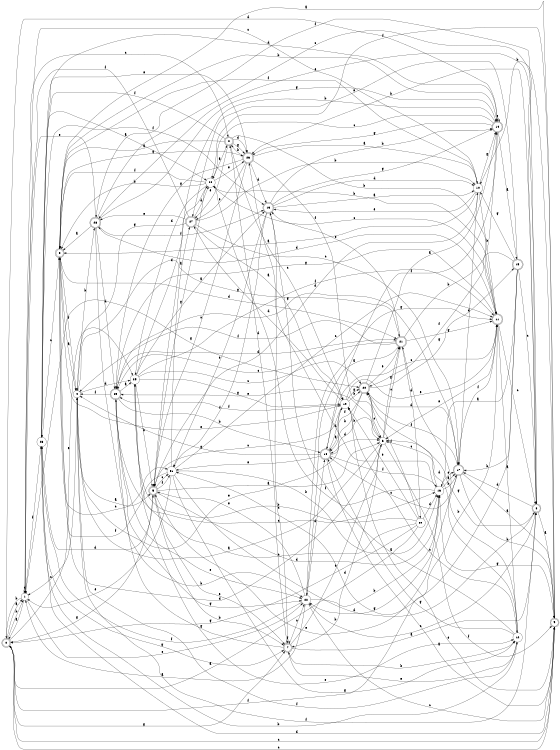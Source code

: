 digraph n26_1 {
__start0 [label="" shape="none"];

rankdir=LR;
size="8,5";

s0 [style="rounded,filled", color="black", fillcolor="white" shape="doublecircle", label="0"];
s1 [style="filled", color="black", fillcolor="white" shape="circle", label="1"];
s2 [style="rounded,filled", color="black", fillcolor="white" shape="doublecircle", label="2"];
s3 [style="rounded,filled", color="black", fillcolor="white" shape="doublecircle", label="3"];
s4 [style="filled", color="black", fillcolor="white" shape="circle", label="4"];
s5 [style="rounded,filled", color="black", fillcolor="white" shape="doublecircle", label="5"];
s6 [style="filled", color="black", fillcolor="white" shape="circle", label="6"];
s7 [style="rounded,filled", color="black", fillcolor="white" shape="doublecircle", label="7"];
s8 [style="rounded,filled", color="black", fillcolor="white" shape="doublecircle", label="8"];
s9 [style="rounded,filled", color="black", fillcolor="white" shape="doublecircle", label="9"];
s10 [style="filled", color="black", fillcolor="white" shape="circle", label="10"];
s11 [style="rounded,filled", color="black", fillcolor="white" shape="doublecircle", label="11"];
s12 [style="filled", color="black", fillcolor="white" shape="circle", label="12"];
s13 [style="rounded,filled", color="black", fillcolor="white" shape="doublecircle", label="13"];
s14 [style="rounded,filled", color="black", fillcolor="white" shape="doublecircle", label="14"];
s15 [style="rounded,filled", color="black", fillcolor="white" shape="doublecircle", label="15"];
s16 [style="filled", color="black", fillcolor="white" shape="circle", label="16"];
s17 [style="rounded,filled", color="black", fillcolor="white" shape="doublecircle", label="17"];
s18 [style="rounded,filled", color="black", fillcolor="white" shape="doublecircle", label="18"];
s19 [style="filled", color="black", fillcolor="white" shape="circle", label="19"];
s20 [style="rounded,filled", color="black", fillcolor="white" shape="doublecircle", label="20"];
s21 [style="rounded,filled", color="black", fillcolor="white" shape="doublecircle", label="21"];
s22 [style="filled", color="black", fillcolor="white" shape="circle", label="22"];
s23 [style="filled", color="black", fillcolor="white" shape="circle", label="23"];
s24 [style="filled", color="black", fillcolor="white" shape="circle", label="24"];
s25 [style="filled", color="black", fillcolor="white" shape="circle", label="25"];
s26 [style="rounded,filled", color="black", fillcolor="white" shape="doublecircle", label="26"];
s27 [style="rounded,filled", color="black", fillcolor="white" shape="doublecircle", label="27"];
s28 [style="rounded,filled", color="black", fillcolor="white" shape="doublecircle", label="28"];
s29 [style="rounded,filled", color="black", fillcolor="white" shape="doublecircle", label="29"];
s30 [style="filled", color="black", fillcolor="white" shape="circle", label="30"];
s31 [style="filled", color="black", fillcolor="white" shape="circle", label="31"];
s0 -> s1 [label="a"];
s0 -> s1 [label="b"];
s0 -> s9 [label="c"];
s0 -> s14 [label="d"];
s0 -> s25 [label="e"];
s0 -> s11 [label="f"];
s0 -> s7 [label="g"];
s1 -> s0 [label="a"];
s1 -> s0 [label="b"];
s1 -> s2 [label="c"];
s1 -> s1 [label="d"];
s1 -> s22 [label="e"];
s1 -> s23 [label="f"];
s1 -> s20 [label="g"];
s2 -> s3 [label="a"];
s2 -> s11 [label="b"];
s2 -> s19 [label="c"];
s2 -> s26 [label="d"];
s2 -> s27 [label="e"];
s2 -> s23 [label="f"];
s2 -> s26 [label="g"];
s3 -> s4 [label="a"];
s3 -> s14 [label="b"];
s3 -> s31 [label="c"];
s3 -> s21 [label="d"];
s3 -> s19 [label="e"];
s3 -> s4 [label="f"];
s3 -> s26 [label="g"];
s4 -> s5 [label="a"];
s4 -> s28 [label="b"];
s4 -> s1 [label="c"];
s4 -> s25 [label="d"];
s4 -> s6 [label="e"];
s4 -> s8 [label="f"];
s4 -> s21 [label="g"];
s5 -> s6 [label="a"];
s5 -> s7 [label="b"];
s5 -> s31 [label="c"];
s5 -> s16 [label="d"];
s5 -> s7 [label="e"];
s5 -> s31 [label="f"];
s5 -> s0 [label="g"];
s6 -> s4 [label="a"];
s6 -> s7 [label="b"];
s6 -> s21 [label="c"];
s6 -> s3 [label="d"];
s6 -> s29 [label="e"];
s6 -> s9 [label="f"];
s6 -> s21 [label="g"];
s7 -> s8 [label="a"];
s7 -> s12 [label="b"];
s7 -> s22 [label="c"];
s7 -> s2 [label="d"];
s7 -> s6 [label="e"];
s7 -> s7 [label="f"];
s7 -> s29 [label="g"];
s8 -> s9 [label="a"];
s8 -> s26 [label="b"];
s8 -> s22 [label="c"];
s8 -> s17 [label="d"];
s8 -> s28 [label="e"];
s8 -> s28 [label="f"];
s8 -> s6 [label="g"];
s9 -> s3 [label="a"];
s9 -> s10 [label="b"];
s9 -> s0 [label="c"];
s9 -> s23 [label="d"];
s9 -> s19 [label="e"];
s9 -> s24 [label="f"];
s9 -> s16 [label="g"];
s10 -> s3 [label="a"];
s10 -> s11 [label="b"];
s10 -> s1 [label="c"];
s10 -> s5 [label="d"];
s10 -> s13 [label="e"];
s10 -> s3 [label="f"];
s10 -> s14 [label="g"];
s11 -> s12 [label="a"];
s11 -> s24 [label="b"];
s11 -> s8 [label="c"];
s11 -> s28 [label="d"];
s11 -> s6 [label="e"];
s11 -> s17 [label="f"];
s11 -> s29 [label="g"];
s12 -> s13 [label="a"];
s12 -> s21 [label="b"];
s12 -> s19 [label="c"];
s12 -> s20 [label="d"];
s12 -> s7 [label="e"];
s12 -> s4 [label="f"];
s12 -> s18 [label="g"];
s13 -> s10 [label="a"];
s13 -> s14 [label="b"];
s13 -> s7 [label="c"];
s13 -> s10 [label="d"];
s13 -> s31 [label="e"];
s13 -> s31 [label="f"];
s13 -> s14 [label="g"];
s14 -> s15 [label="a"];
s14 -> s5 [label="b"];
s14 -> s24 [label="c"];
s14 -> s23 [label="d"];
s14 -> s14 [label="e"];
s14 -> s18 [label="f"];
s14 -> s26 [label="g"];
s15 -> s16 [label="a"];
s15 -> s17 [label="b"];
s15 -> s8 [label="c"];
s15 -> s31 [label="d"];
s15 -> s27 [label="e"];
s15 -> s20 [label="f"];
s15 -> s10 [label="g"];
s16 -> s17 [label="a"];
s16 -> s17 [label="b"];
s16 -> s6 [label="c"];
s16 -> s26 [label="d"];
s16 -> s17 [label="e"];
s16 -> s24 [label="f"];
s16 -> s22 [label="g"];
s17 -> s9 [label="a"];
s17 -> s9 [label="b"];
s17 -> s18 [label="c"];
s17 -> s10 [label="d"];
s17 -> s5 [label="e"];
s17 -> s20 [label="f"];
s17 -> s29 [label="g"];
s18 -> s9 [label="a"];
s18 -> s6 [label="b"];
s18 -> s11 [label="c"];
s18 -> s19 [label="d"];
s18 -> s31 [label="e"];
s18 -> s16 [label="f"];
s18 -> s4 [label="g"];
s19 -> s18 [label="a"];
s19 -> s20 [label="b"];
s19 -> s5 [label="c"];
s19 -> s27 [label="d"];
s19 -> s11 [label="e"];
s19 -> s29 [label="f"];
s19 -> s20 [label="g"];
s20 -> s14 [label="a"];
s20 -> s18 [label="b"];
s20 -> s6 [label="c"];
s20 -> s17 [label="d"];
s20 -> s21 [label="e"];
s20 -> s18 [label="f"];
s20 -> s15 [label="g"];
s21 -> s22 [label="a"];
s21 -> s14 [label="b"];
s21 -> s29 [label="c"];
s21 -> s30 [label="d"];
s21 -> s13 [label="e"];
s21 -> s4 [label="f"];
s21 -> s11 [label="g"];
s22 -> s1 [label="a"];
s22 -> s16 [label="b"];
s22 -> s9 [label="c"];
s22 -> s18 [label="d"];
s22 -> s5 [label="e"];
s22 -> s23 [label="f"];
s22 -> s11 [label="g"];
s23 -> s24 [label="a"];
s23 -> s12 [label="b"];
s23 -> s3 [label="c"];
s23 -> s5 [label="d"];
s23 -> s26 [label="e"];
s23 -> s13 [label="f"];
s23 -> s7 [label="g"];
s24 -> s2 [label="a"];
s24 -> s3 [label="b"];
s24 -> s11 [label="c"];
s24 -> s25 [label="d"];
s24 -> s26 [label="e"];
s24 -> s3 [label="f"];
s24 -> s5 [label="g"];
s25 -> s13 [label="a"];
s25 -> s5 [label="b"];
s25 -> s20 [label="c"];
s25 -> s24 [label="d"];
s25 -> s12 [label="e"];
s25 -> s11 [label="f"];
s25 -> s19 [label="g"];
s26 -> s10 [label="a"];
s26 -> s2 [label="b"];
s26 -> s5 [label="c"];
s26 -> s13 [label="d"];
s26 -> s27 [label="e"];
s26 -> s6 [label="f"];
s26 -> s29 [label="g"];
s27 -> s19 [label="a"];
s27 -> s10 [label="b"];
s27 -> s17 [label="c"];
s27 -> s24 [label="d"];
s27 -> s28 [label="e"];
s27 -> s1 [label="f"];
s27 -> s4 [label="g"];
s28 -> s3 [label="a"];
s28 -> s22 [label="b"];
s28 -> s8 [label="c"];
s28 -> s29 [label="d"];
s28 -> s1 [label="e"];
s28 -> s13 [label="f"];
s28 -> s14 [label="g"];
s29 -> s25 [label="a"];
s29 -> s18 [label="b"];
s29 -> s16 [label="c"];
s29 -> s21 [label="d"];
s29 -> s22 [label="e"];
s29 -> s4 [label="f"];
s29 -> s22 [label="g"];
s30 -> s0 [label="a"];
s30 -> s25 [label="b"];
s30 -> s25 [label="c"];
s30 -> s16 [label="d"];
s30 -> s19 [label="e"];
s30 -> s20 [label="f"];
s30 -> s0 [label="g"];
s31 -> s27 [label="a"];
s31 -> s16 [label="b"];
s31 -> s11 [label="c"];
s31 -> s8 [label="d"];
s31 -> s1 [label="e"];
s31 -> s3 [label="f"];
s31 -> s12 [label="g"];

}